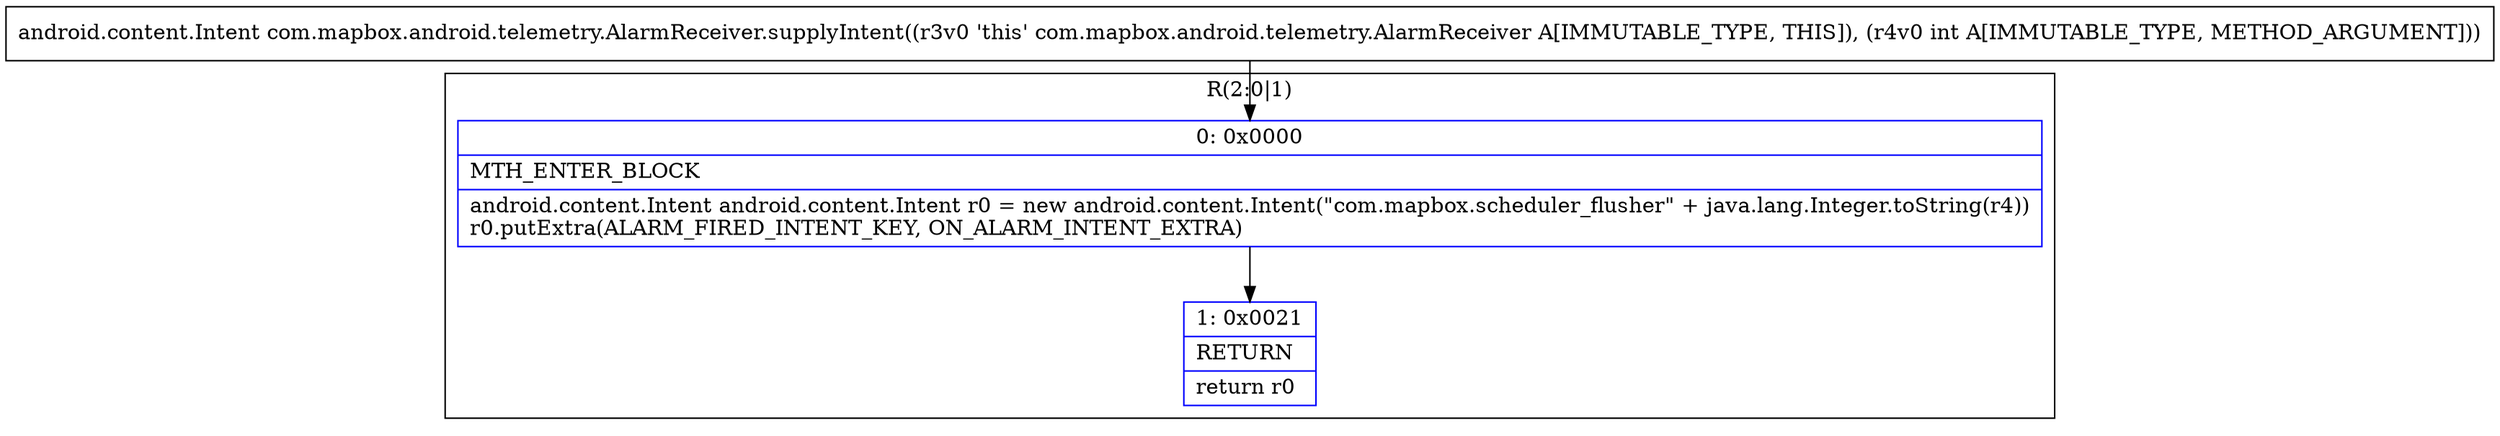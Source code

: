 digraph "CFG forcom.mapbox.android.telemetry.AlarmReceiver.supplyIntent(I)Landroid\/content\/Intent;" {
subgraph cluster_Region_880335490 {
label = "R(2:0|1)";
node [shape=record,color=blue];
Node_0 [shape=record,label="{0\:\ 0x0000|MTH_ENTER_BLOCK\l|android.content.Intent android.content.Intent r0 = new android.content.Intent(\"com.mapbox.scheduler_flusher\" + java.lang.Integer.toString(r4))\lr0.putExtra(ALARM_FIRED_INTENT_KEY, ON_ALARM_INTENT_EXTRA)\l}"];
Node_1 [shape=record,label="{1\:\ 0x0021|RETURN\l|return r0\l}"];
}
MethodNode[shape=record,label="{android.content.Intent com.mapbox.android.telemetry.AlarmReceiver.supplyIntent((r3v0 'this' com.mapbox.android.telemetry.AlarmReceiver A[IMMUTABLE_TYPE, THIS]), (r4v0 int A[IMMUTABLE_TYPE, METHOD_ARGUMENT])) }"];
MethodNode -> Node_0;
Node_0 -> Node_1;
}


